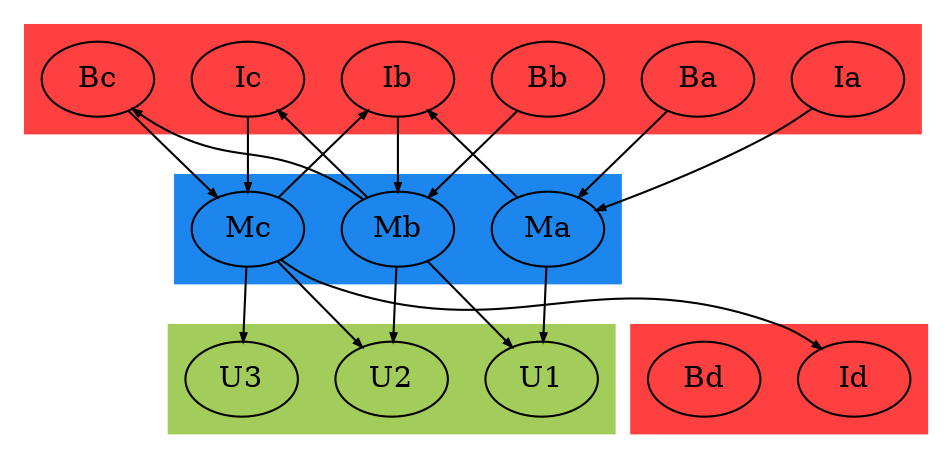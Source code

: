 # https://i.ibb.co/YR0S6qn/compilation-model-1.png

digraph G
{
    edge [arrowsize=.4]

    subgraph cluster_1
    {
        color=darkolivegreen3;
        style=filled;
        U1
        U2
        U3
    }

    subgraph cluster_2
    {
        color=dodgerblue2;
        style=filled;
        Ma
        Mb
        Mc
    }

    subgraph cluster_3
    {
        color=brown1;
        style=filled;
        Ia
        Ib
        Ic
        Ba
        Bb
        Bc
    }

    subgraph cluster_4
    {
        color=brown1;
        style=filled;
        Id
        Bd
    }

    Ma -> U1
    Mb -> U2
    Mc -> U3
    Mb -> U1
    Mc -> U2

    Ia -> Ma
    Ba -> Ma

    Ib -> Mb
    Bb -> Mb

    Ic -> Mc
    Bc -> Mc

    Mb -> Ic
    Mb -> Bc

    Mc -> Ib

    Ma -> Ib

    Mc -> Id

    Bd
}
